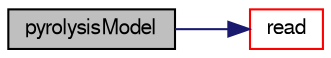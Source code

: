 digraph "pyrolysisModel"
{
  bgcolor="transparent";
  edge [fontname="FreeSans",fontsize="10",labelfontname="FreeSans",labelfontsize="10"];
  node [fontname="FreeSans",fontsize="10",shape=record];
  rankdir="LR";
  Node49 [label="pyrolysisModel",height=0.2,width=0.4,color="black", fillcolor="grey75", style="filled", fontcolor="black"];
  Node49 -> Node50 [color="midnightblue",fontsize="10",style="solid",fontname="FreeSans"];
  Node50 [label="read",height=0.2,width=0.4,color="red",URL="$a28970.html#af816873151ddb0126e98bb2f914d8ed5",tooltip="Read control parameters. "];
}
